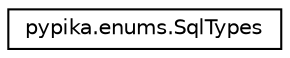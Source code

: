 digraph "Graphical Class Hierarchy"
{
 // LATEX_PDF_SIZE
  edge [fontname="Helvetica",fontsize="10",labelfontname="Helvetica",labelfontsize="10"];
  node [fontname="Helvetica",fontsize="10",shape=record];
  rankdir="LR";
  Node0 [label="pypika.enums.SqlTypes",height=0.2,width=0.4,color="black", fillcolor="white", style="filled",URL="$classpypika_1_1enums_1_1SqlTypes.html",tooltip=" "];
}
